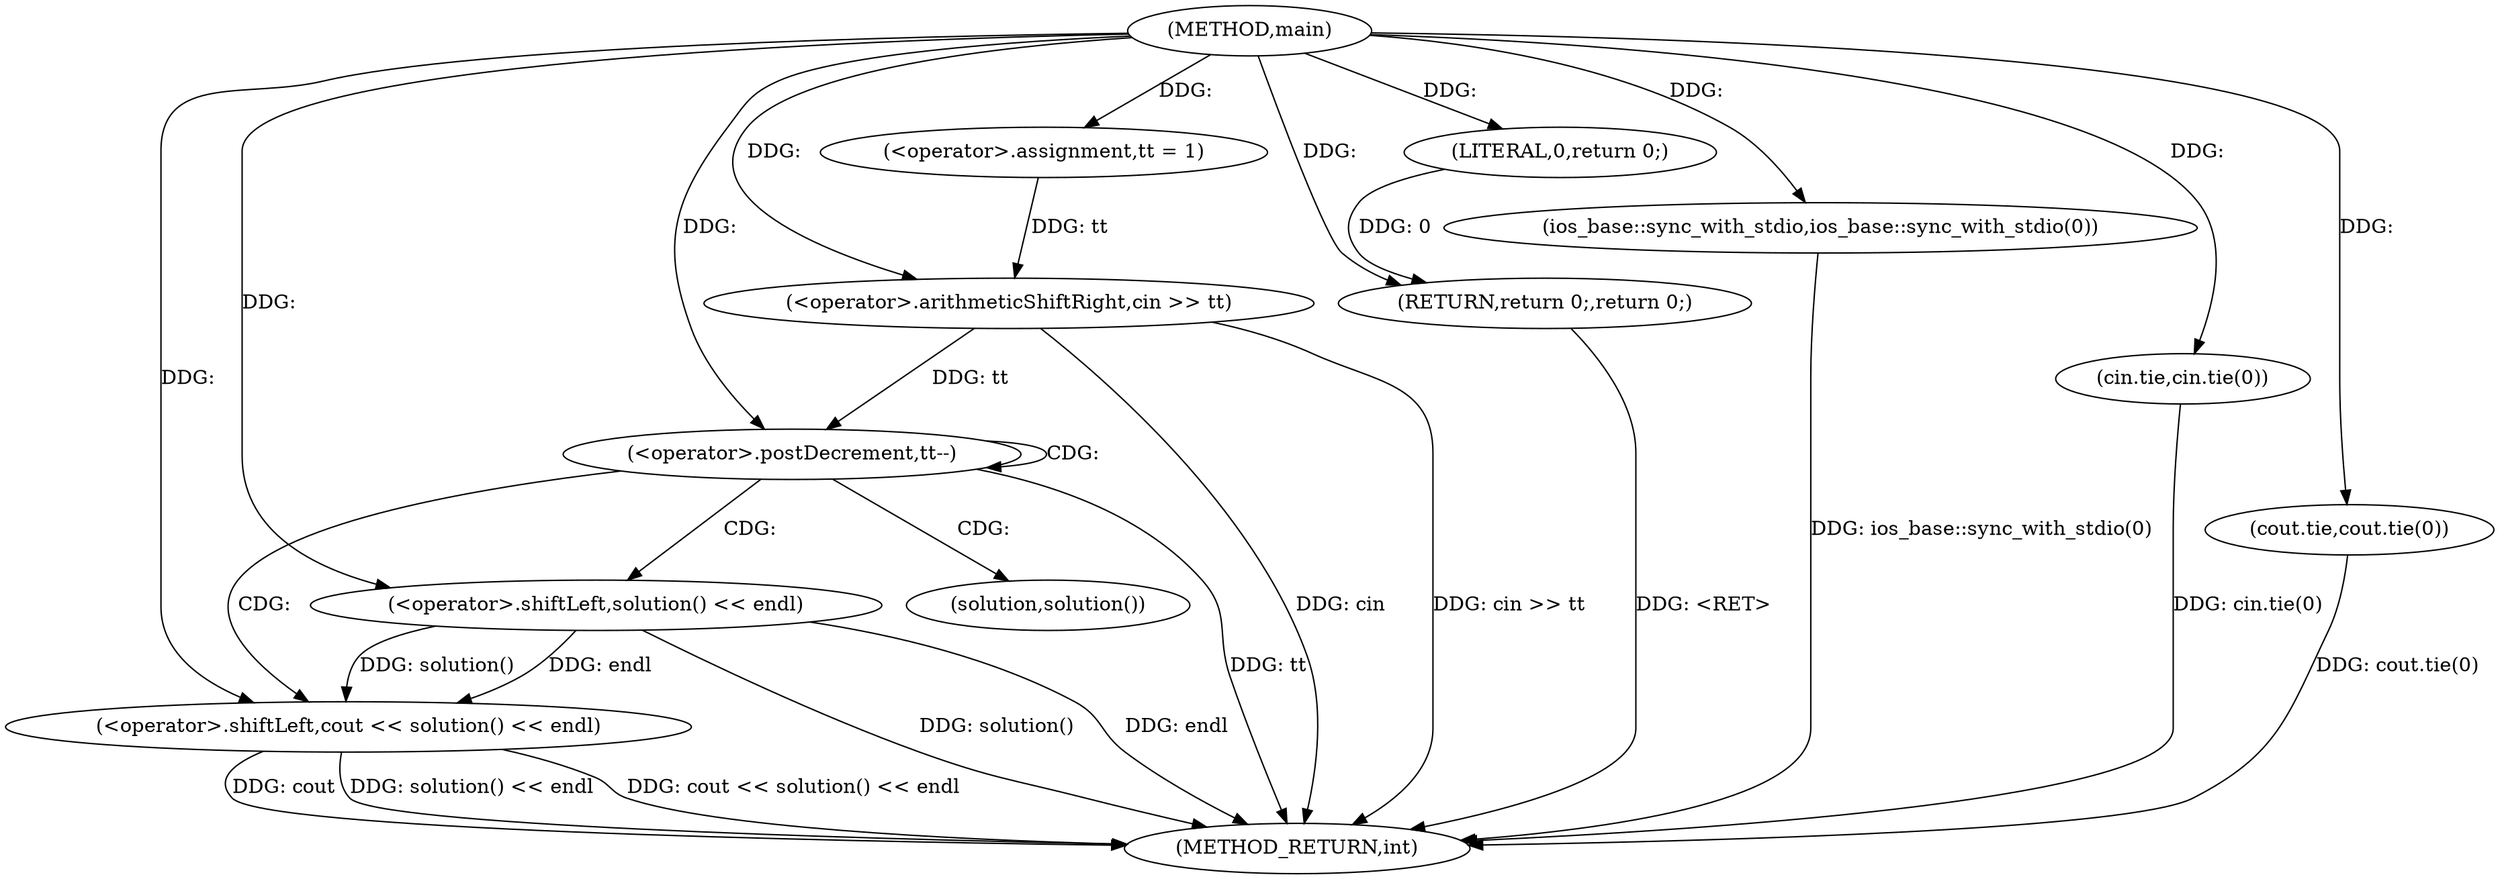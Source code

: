 digraph "main" {  
"1000331" [label = "(METHOD,main)" ]
"1000359" [label = "(METHOD_RETURN,int)" ]
"1000342" [label = "(<operator>.assignment,tt = 1)" ]
"1000345" [label = "(<operator>.arithmeticShiftRight,cin >> tt)" ]
"1000357" [label = "(RETURN,return 0;,return 0;)" ]
"1000334" [label = "(ios_base::sync_with_stdio,ios_base::sync_with_stdio(0))" ]
"1000349" [label = "(<operator>.postDecrement,tt--)" ]
"1000358" [label = "(LITERAL,0,return 0;)" ]
"1000337" [label = "(cin.tie,cin.tie(0))" ]
"1000339" [label = "(cout.tie,cout.tie(0))" ]
"1000352" [label = "(<operator>.shiftLeft,cout << solution() << endl)" ]
"1000354" [label = "(<operator>.shiftLeft,solution() << endl)" ]
"1000355" [label = "(solution,solution())" ]
  "1000334" -> "1000359"  [ label = "DDG: ios_base::sync_with_stdio(0)"] 
  "1000337" -> "1000359"  [ label = "DDG: cin.tie(0)"] 
  "1000339" -> "1000359"  [ label = "DDG: cout.tie(0)"] 
  "1000345" -> "1000359"  [ label = "DDG: cin >> tt"] 
  "1000349" -> "1000359"  [ label = "DDG: tt"] 
  "1000354" -> "1000359"  [ label = "DDG: solution()"] 
  "1000352" -> "1000359"  [ label = "DDG: solution() << endl"] 
  "1000352" -> "1000359"  [ label = "DDG: cout << solution() << endl"] 
  "1000357" -> "1000359"  [ label = "DDG: <RET>"] 
  "1000352" -> "1000359"  [ label = "DDG: cout"] 
  "1000345" -> "1000359"  [ label = "DDG: cin"] 
  "1000354" -> "1000359"  [ label = "DDG: endl"] 
  "1000331" -> "1000342"  [ label = "DDG: "] 
  "1000358" -> "1000357"  [ label = "DDG: 0"] 
  "1000331" -> "1000357"  [ label = "DDG: "] 
  "1000331" -> "1000345"  [ label = "DDG: "] 
  "1000342" -> "1000345"  [ label = "DDG: tt"] 
  "1000331" -> "1000358"  [ label = "DDG: "] 
  "1000331" -> "1000334"  [ label = "DDG: "] 
  "1000345" -> "1000349"  [ label = "DDG: tt"] 
  "1000331" -> "1000349"  [ label = "DDG: "] 
  "1000331" -> "1000337"  [ label = "DDG: "] 
  "1000331" -> "1000339"  [ label = "DDG: "] 
  "1000331" -> "1000352"  [ label = "DDG: "] 
  "1000354" -> "1000352"  [ label = "DDG: endl"] 
  "1000354" -> "1000352"  [ label = "DDG: solution()"] 
  "1000331" -> "1000354"  [ label = "DDG: "] 
  "1000349" -> "1000355"  [ label = "CDG: "] 
  "1000349" -> "1000352"  [ label = "CDG: "] 
  "1000349" -> "1000354"  [ label = "CDG: "] 
  "1000349" -> "1000349"  [ label = "CDG: "] 
}
